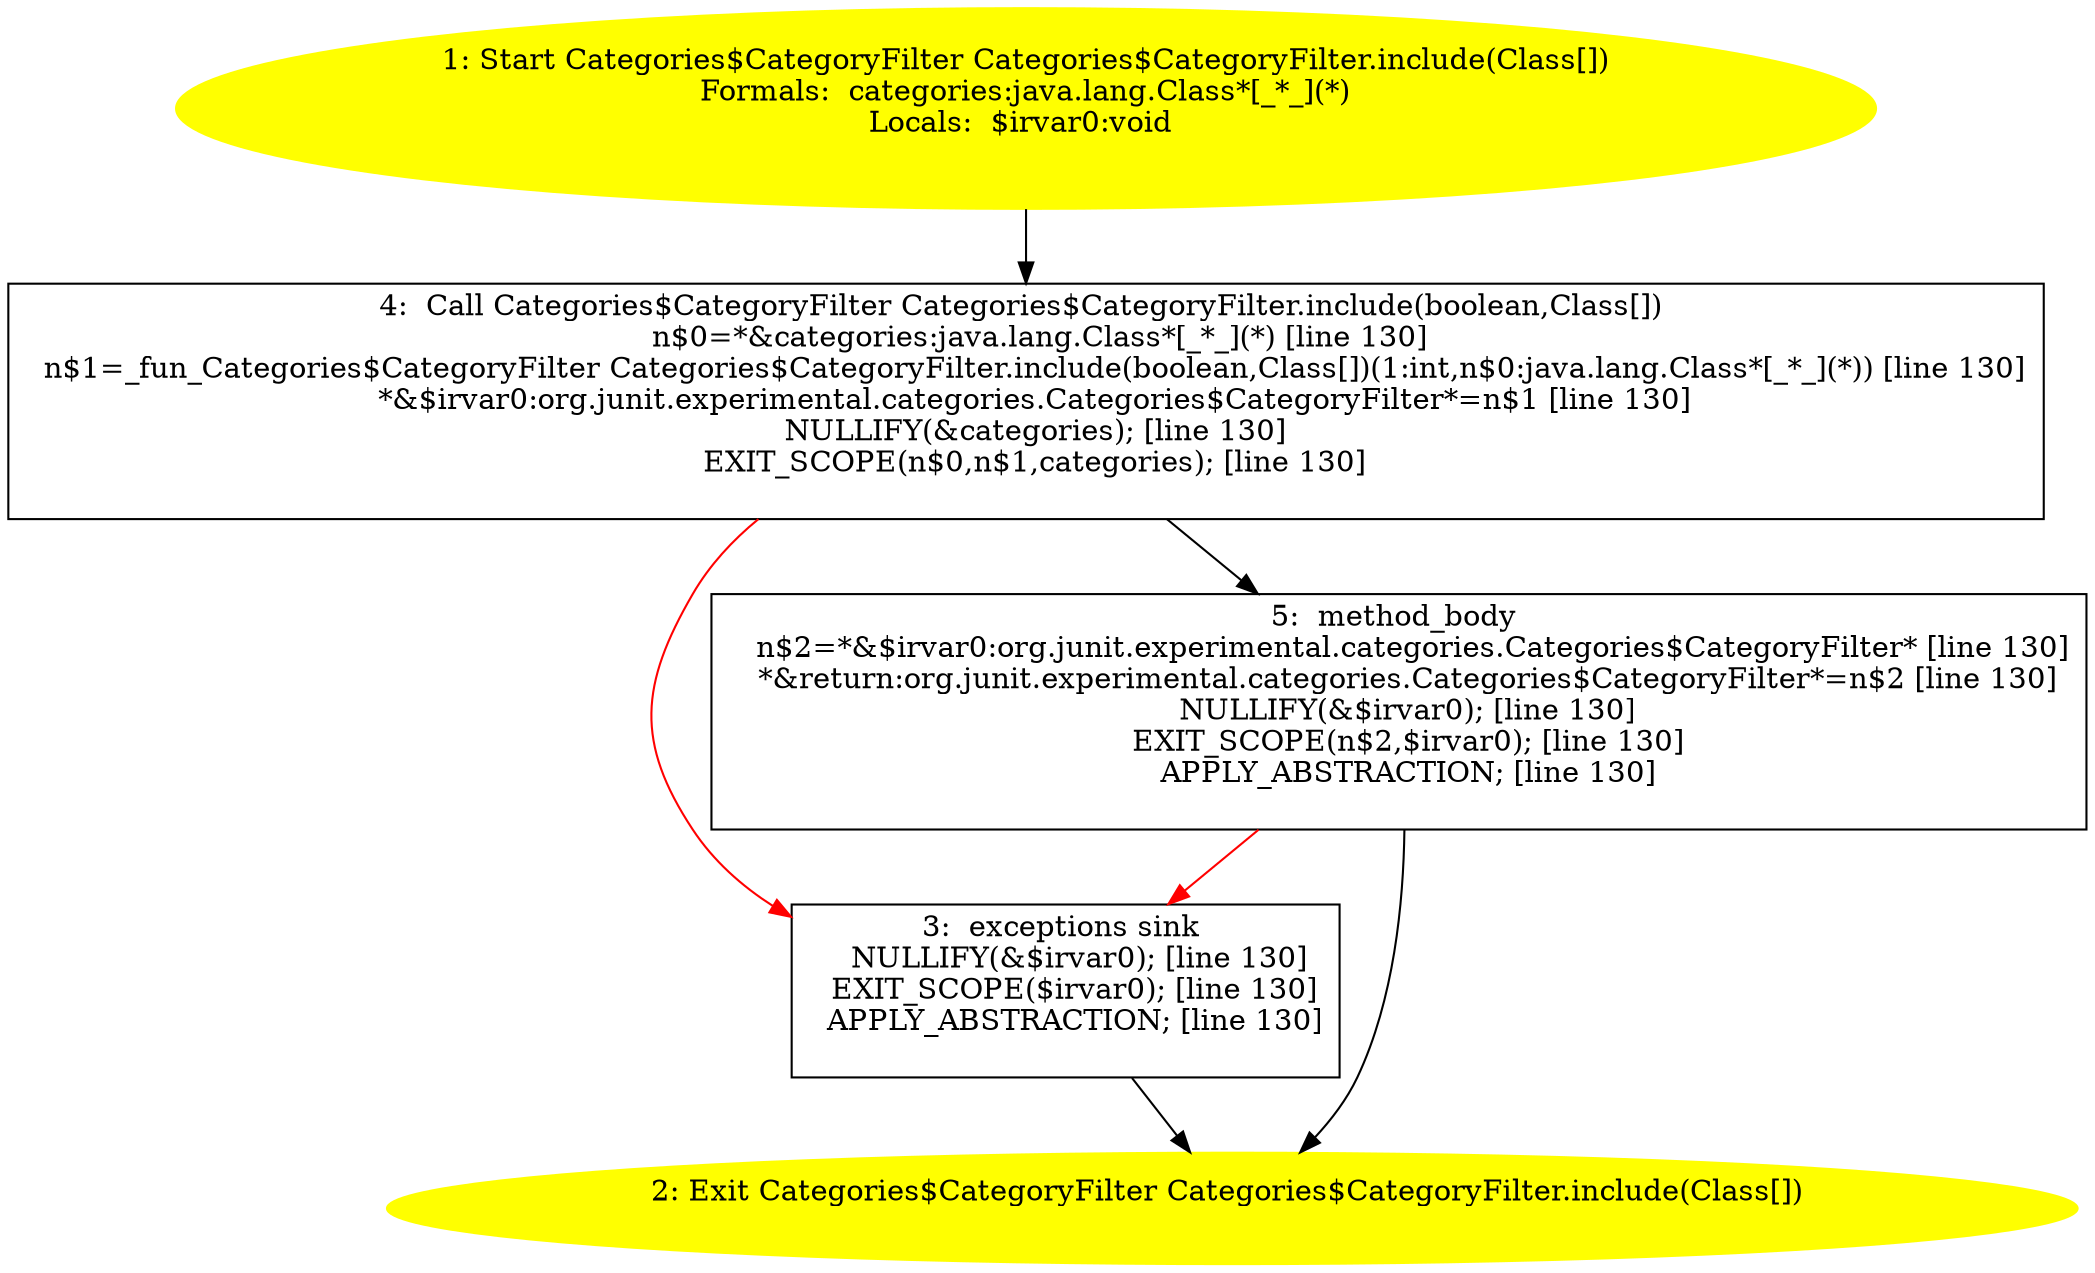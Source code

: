 /* @generated */
digraph cfg {
"org.junit.experimental.categories.Categories$CategoryFilter.include(java.lang.Class[]):org.junit.exp.617f5728751364a0e0ce82ec09ff81ba_1" [label="1: Start Categories$CategoryFilter Categories$CategoryFilter.include(Class[])\nFormals:  categories:java.lang.Class*[_*_](*)\nLocals:  $irvar0:void \n  " color=yellow style=filled]
	

	 "org.junit.experimental.categories.Categories$CategoryFilter.include(java.lang.Class[]):org.junit.exp.617f5728751364a0e0ce82ec09ff81ba_1" -> "org.junit.experimental.categories.Categories$CategoryFilter.include(java.lang.Class[]):org.junit.exp.617f5728751364a0e0ce82ec09ff81ba_4" ;
"org.junit.experimental.categories.Categories$CategoryFilter.include(java.lang.Class[]):org.junit.exp.617f5728751364a0e0ce82ec09ff81ba_2" [label="2: Exit Categories$CategoryFilter Categories$CategoryFilter.include(Class[]) \n  " color=yellow style=filled]
	

"org.junit.experimental.categories.Categories$CategoryFilter.include(java.lang.Class[]):org.junit.exp.617f5728751364a0e0ce82ec09ff81ba_3" [label="3:  exceptions sink \n   NULLIFY(&$irvar0); [line 130]\n  EXIT_SCOPE($irvar0); [line 130]\n  APPLY_ABSTRACTION; [line 130]\n " shape="box"]
	

	 "org.junit.experimental.categories.Categories$CategoryFilter.include(java.lang.Class[]):org.junit.exp.617f5728751364a0e0ce82ec09ff81ba_3" -> "org.junit.experimental.categories.Categories$CategoryFilter.include(java.lang.Class[]):org.junit.exp.617f5728751364a0e0ce82ec09ff81ba_2" ;
"org.junit.experimental.categories.Categories$CategoryFilter.include(java.lang.Class[]):org.junit.exp.617f5728751364a0e0ce82ec09ff81ba_4" [label="4:  Call Categories$CategoryFilter Categories$CategoryFilter.include(boolean,Class[]) \n   n$0=*&categories:java.lang.Class*[_*_](*) [line 130]\n  n$1=_fun_Categories$CategoryFilter Categories$CategoryFilter.include(boolean,Class[])(1:int,n$0:java.lang.Class*[_*_](*)) [line 130]\n  *&$irvar0:org.junit.experimental.categories.Categories$CategoryFilter*=n$1 [line 130]\n  NULLIFY(&categories); [line 130]\n  EXIT_SCOPE(n$0,n$1,categories); [line 130]\n " shape="box"]
	

	 "org.junit.experimental.categories.Categories$CategoryFilter.include(java.lang.Class[]):org.junit.exp.617f5728751364a0e0ce82ec09ff81ba_4" -> "org.junit.experimental.categories.Categories$CategoryFilter.include(java.lang.Class[]):org.junit.exp.617f5728751364a0e0ce82ec09ff81ba_5" ;
	 "org.junit.experimental.categories.Categories$CategoryFilter.include(java.lang.Class[]):org.junit.exp.617f5728751364a0e0ce82ec09ff81ba_4" -> "org.junit.experimental.categories.Categories$CategoryFilter.include(java.lang.Class[]):org.junit.exp.617f5728751364a0e0ce82ec09ff81ba_3" [color="red" ];
"org.junit.experimental.categories.Categories$CategoryFilter.include(java.lang.Class[]):org.junit.exp.617f5728751364a0e0ce82ec09ff81ba_5" [label="5:  method_body \n   n$2=*&$irvar0:org.junit.experimental.categories.Categories$CategoryFilter* [line 130]\n  *&return:org.junit.experimental.categories.Categories$CategoryFilter*=n$2 [line 130]\n  NULLIFY(&$irvar0); [line 130]\n  EXIT_SCOPE(n$2,$irvar0); [line 130]\n  APPLY_ABSTRACTION; [line 130]\n " shape="box"]
	

	 "org.junit.experimental.categories.Categories$CategoryFilter.include(java.lang.Class[]):org.junit.exp.617f5728751364a0e0ce82ec09ff81ba_5" -> "org.junit.experimental.categories.Categories$CategoryFilter.include(java.lang.Class[]):org.junit.exp.617f5728751364a0e0ce82ec09ff81ba_2" ;
	 "org.junit.experimental.categories.Categories$CategoryFilter.include(java.lang.Class[]):org.junit.exp.617f5728751364a0e0ce82ec09ff81ba_5" -> "org.junit.experimental.categories.Categories$CategoryFilter.include(java.lang.Class[]):org.junit.exp.617f5728751364a0e0ce82ec09ff81ba_3" [color="red" ];
}
